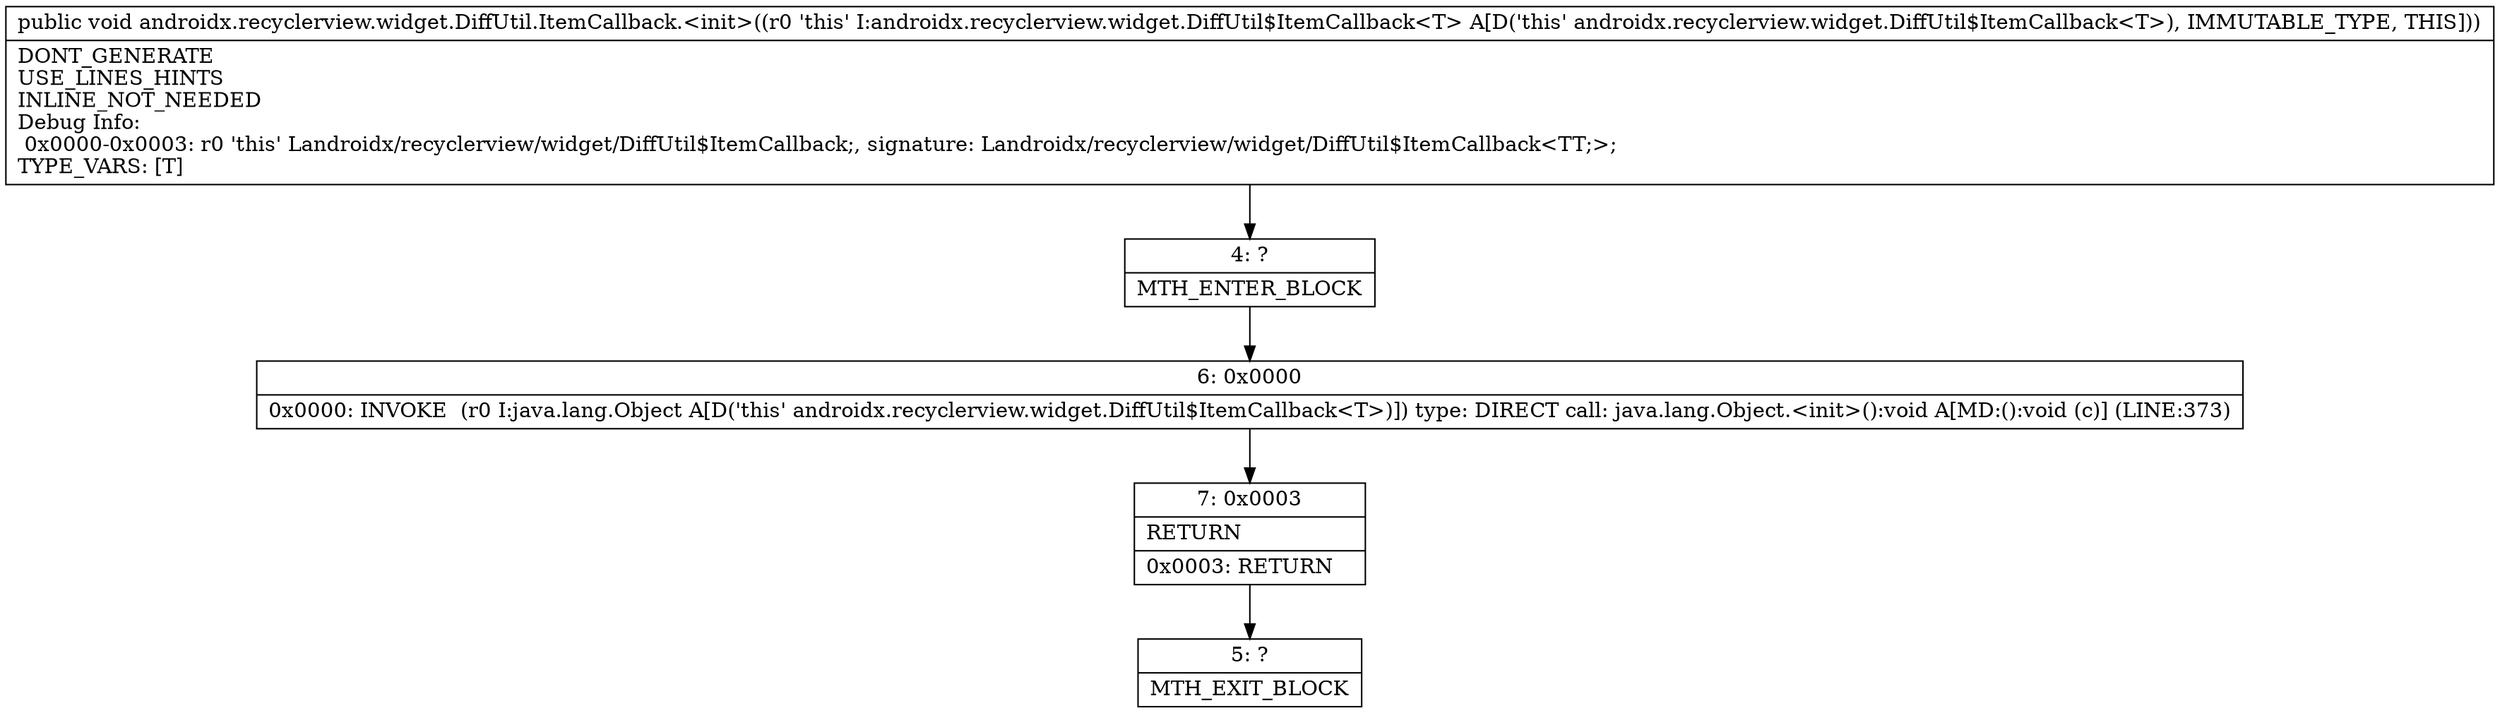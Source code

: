 digraph "CFG forandroidx.recyclerview.widget.DiffUtil.ItemCallback.\<init\>()V" {
Node_4 [shape=record,label="{4\:\ ?|MTH_ENTER_BLOCK\l}"];
Node_6 [shape=record,label="{6\:\ 0x0000|0x0000: INVOKE  (r0 I:java.lang.Object A[D('this' androidx.recyclerview.widget.DiffUtil$ItemCallback\<T\>)]) type: DIRECT call: java.lang.Object.\<init\>():void A[MD:():void (c)] (LINE:373)\l}"];
Node_7 [shape=record,label="{7\:\ 0x0003|RETURN\l|0x0003: RETURN   \l}"];
Node_5 [shape=record,label="{5\:\ ?|MTH_EXIT_BLOCK\l}"];
MethodNode[shape=record,label="{public void androidx.recyclerview.widget.DiffUtil.ItemCallback.\<init\>((r0 'this' I:androidx.recyclerview.widget.DiffUtil$ItemCallback\<T\> A[D('this' androidx.recyclerview.widget.DiffUtil$ItemCallback\<T\>), IMMUTABLE_TYPE, THIS]))  | DONT_GENERATE\lUSE_LINES_HINTS\lINLINE_NOT_NEEDED\lDebug Info:\l  0x0000\-0x0003: r0 'this' Landroidx\/recyclerview\/widget\/DiffUtil$ItemCallback;, signature: Landroidx\/recyclerview\/widget\/DiffUtil$ItemCallback\<TT;\>;\lTYPE_VARS: [T]\l}"];
MethodNode -> Node_4;Node_4 -> Node_6;
Node_6 -> Node_7;
Node_7 -> Node_5;
}

